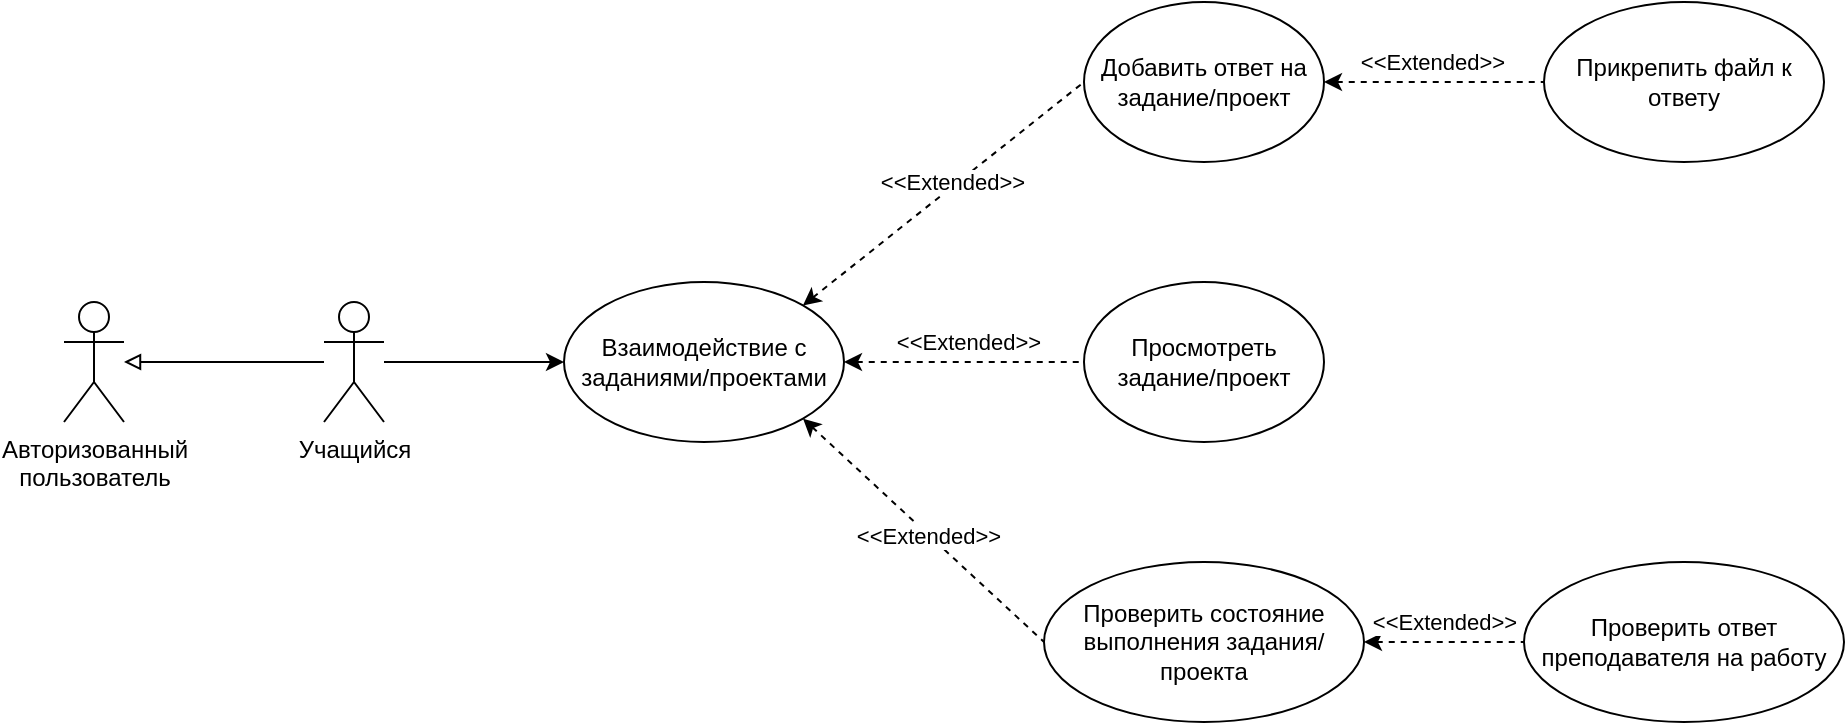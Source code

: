 <mxfile version="24.0.7" type="device">
  <diagram name="Страница — 1" id="EFs4GWEpEsZ1B7nAWKLT">
    <mxGraphModel dx="1221" dy="647" grid="1" gridSize="10" guides="1" tooltips="1" connect="1" arrows="1" fold="1" page="1" pageScale="1" pageWidth="827" pageHeight="1169" math="0" shadow="0">
      <root>
        <mxCell id="0" />
        <mxCell id="1" parent="0" />
        <mxCell id="otvIrn3kZsfT3Yj8fhrY-1" value="Авторизованный&lt;div&gt;пользователь&lt;/div&gt;" style="shape=umlActor;verticalLabelPosition=bottom;verticalAlign=top;html=1;outlineConnect=0;" parent="1" vertex="1">
          <mxGeometry x="60" y="220" width="30" height="60" as="geometry" />
        </mxCell>
        <mxCell id="otvIrn3kZsfT3Yj8fhrY-2" value="Учащийся" style="shape=umlActor;verticalLabelPosition=bottom;verticalAlign=top;html=1;outlineConnect=0;" parent="1" vertex="1">
          <mxGeometry x="190" y="220" width="30" height="60" as="geometry" />
        </mxCell>
        <mxCell id="otvIrn3kZsfT3Yj8fhrY-5" value="" style="endArrow=block;html=1;rounded=0;endFill=0;" parent="1" source="otvIrn3kZsfT3Yj8fhrY-2" target="otvIrn3kZsfT3Yj8fhrY-1" edge="1">
          <mxGeometry width="50" height="50" relative="1" as="geometry">
            <mxPoint x="390" y="360" as="sourcePoint" />
            <mxPoint x="440" y="310" as="targetPoint" />
          </mxGeometry>
        </mxCell>
        <mxCell id="otvIrn3kZsfT3Yj8fhrY-6" value="Взаимодействие с заданиями/проектами" style="ellipse;whiteSpace=wrap;html=1;" parent="1" vertex="1">
          <mxGeometry x="310" y="210" width="140" height="80" as="geometry" />
        </mxCell>
        <mxCell id="otvIrn3kZsfT3Yj8fhrY-7" value="" style="endArrow=classic;html=1;rounded=0;entryX=0;entryY=0.5;entryDx=0;entryDy=0;endFill=1;" parent="1" source="otvIrn3kZsfT3Yj8fhrY-2" target="otvIrn3kZsfT3Yj8fhrY-6" edge="1">
          <mxGeometry width="50" height="50" relative="1" as="geometry">
            <mxPoint x="390" y="360" as="sourcePoint" />
            <mxPoint x="440" y="310" as="targetPoint" />
          </mxGeometry>
        </mxCell>
        <mxCell id="otvIrn3kZsfT3Yj8fhrY-18" value="" style="edgeStyle=orthogonalEdgeStyle;rounded=0;orthogonalLoop=1;jettySize=auto;html=1;startArrow=classic;startFill=1;dashed=1;endArrow=none;endFill=0;" parent="1" source="otvIrn3kZsfT3Yj8fhrY-8" target="otvIrn3kZsfT3Yj8fhrY-17" edge="1">
          <mxGeometry relative="1" as="geometry" />
        </mxCell>
        <mxCell id="otvIrn3kZsfT3Yj8fhrY-19" value="&amp;lt;&amp;lt;Extended&amp;gt;&amp;gt;" style="edgeLabel;html=1;align=center;verticalAlign=middle;resizable=0;points=[];" parent="otvIrn3kZsfT3Yj8fhrY-18" vertex="1" connectable="0">
          <mxGeometry x="-0.024" y="-1" relative="1" as="geometry">
            <mxPoint y="-11" as="offset" />
          </mxGeometry>
        </mxCell>
        <mxCell id="otvIrn3kZsfT3Yj8fhrY-8" value="Добавить ответ на задание/проект" style="ellipse;whiteSpace=wrap;html=1;" parent="1" vertex="1">
          <mxGeometry x="570" y="70" width="120" height="80" as="geometry" />
        </mxCell>
        <mxCell id="otvIrn3kZsfT3Yj8fhrY-9" value="Просмотреть задание/проект" style="ellipse;whiteSpace=wrap;html=1;" parent="1" vertex="1">
          <mxGeometry x="570" y="210" width="120" height="80" as="geometry" />
        </mxCell>
        <mxCell id="otvIrn3kZsfT3Yj8fhrY-16" value="" style="edgeStyle=orthogonalEdgeStyle;rounded=0;orthogonalLoop=1;jettySize=auto;html=1;startArrow=classic;startFill=1;endArrow=none;endFill=0;dashed=1;" parent="1" source="otvIrn3kZsfT3Yj8fhrY-10" target="otvIrn3kZsfT3Yj8fhrY-15" edge="1">
          <mxGeometry relative="1" as="geometry" />
        </mxCell>
        <mxCell id="otvIrn3kZsfT3Yj8fhrY-20" value="&amp;lt;&amp;lt;Extended&amp;gt;&amp;gt;" style="edgeLabel;html=1;align=center;verticalAlign=middle;resizable=0;points=[];" parent="otvIrn3kZsfT3Yj8fhrY-16" vertex="1" connectable="0">
          <mxGeometry x="-0.008" y="1" relative="1" as="geometry">
            <mxPoint y="-9" as="offset" />
          </mxGeometry>
        </mxCell>
        <mxCell id="otvIrn3kZsfT3Yj8fhrY-10" value="Проверить состояние выполнения задания/проекта" style="ellipse;whiteSpace=wrap;html=1;" parent="1" vertex="1">
          <mxGeometry x="550" y="350" width="160" height="80" as="geometry" />
        </mxCell>
        <mxCell id="otvIrn3kZsfT3Yj8fhrY-12" value="" style="endArrow=none;dashed=1;html=1;rounded=0;entryX=0;entryY=0.5;entryDx=0;entryDy=0;exitX=1;exitY=1;exitDx=0;exitDy=0;startArrow=classic;startFill=1;" parent="1" source="otvIrn3kZsfT3Yj8fhrY-6" target="otvIrn3kZsfT3Yj8fhrY-10" edge="1">
          <mxGeometry width="50" height="50" relative="1" as="geometry">
            <mxPoint x="390" y="340" as="sourcePoint" />
            <mxPoint x="440" y="290" as="targetPoint" />
          </mxGeometry>
        </mxCell>
        <mxCell id="otvIrn3kZsfT3Yj8fhrY-21" value="&amp;lt;&amp;lt;Extended&amp;gt;&amp;gt;" style="edgeLabel;html=1;align=center;verticalAlign=middle;resizable=0;points=[];" parent="otvIrn3kZsfT3Yj8fhrY-12" vertex="1" connectable="0">
          <mxGeometry x="0.043" y="-1" relative="1" as="geometry">
            <mxPoint as="offset" />
          </mxGeometry>
        </mxCell>
        <mxCell id="otvIrn3kZsfT3Yj8fhrY-13" value="" style="endArrow=none;dashed=1;html=1;rounded=0;entryX=0;entryY=0.5;entryDx=0;entryDy=0;exitX=1;exitY=0.5;exitDx=0;exitDy=0;startArrow=classic;startFill=1;" parent="1" source="otvIrn3kZsfT3Yj8fhrY-6" target="otvIrn3kZsfT3Yj8fhrY-9" edge="1">
          <mxGeometry width="50" height="50" relative="1" as="geometry">
            <mxPoint x="390" y="340" as="sourcePoint" />
            <mxPoint x="440" y="290" as="targetPoint" />
          </mxGeometry>
        </mxCell>
        <mxCell id="otvIrn3kZsfT3Yj8fhrY-23" value="&amp;lt;&amp;lt;Extended&amp;gt;&amp;gt;" style="edgeLabel;html=1;align=center;verticalAlign=middle;resizable=0;points=[];" parent="otvIrn3kZsfT3Yj8fhrY-13" vertex="1" connectable="0">
          <mxGeometry x="0.028" y="1" relative="1" as="geometry">
            <mxPoint y="-9" as="offset" />
          </mxGeometry>
        </mxCell>
        <mxCell id="otvIrn3kZsfT3Yj8fhrY-14" value="" style="endArrow=none;dashed=1;html=1;rounded=0;entryX=0;entryY=0.5;entryDx=0;entryDy=0;exitX=1;exitY=0;exitDx=0;exitDy=0;startArrow=classic;startFill=1;" parent="1" source="otvIrn3kZsfT3Yj8fhrY-6" target="otvIrn3kZsfT3Yj8fhrY-8" edge="1">
          <mxGeometry width="50" height="50" relative="1" as="geometry">
            <mxPoint x="300" y="220" as="sourcePoint" />
            <mxPoint x="480" y="-10" as="targetPoint" />
          </mxGeometry>
        </mxCell>
        <mxCell id="otvIrn3kZsfT3Yj8fhrY-22" value="&amp;lt;&amp;lt;Extended&amp;gt;&amp;gt;" style="edgeLabel;html=1;align=center;verticalAlign=middle;resizable=0;points=[];" parent="otvIrn3kZsfT3Yj8fhrY-14" vertex="1" connectable="0">
          <mxGeometry x="0.064" y="3" relative="1" as="geometry">
            <mxPoint x="1" as="offset" />
          </mxGeometry>
        </mxCell>
        <mxCell id="otvIrn3kZsfT3Yj8fhrY-15" value="Проверить ответ преподавателя на работу" style="ellipse;whiteSpace=wrap;html=1;" parent="1" vertex="1">
          <mxGeometry x="790" y="350" width="160" height="80" as="geometry" />
        </mxCell>
        <mxCell id="otvIrn3kZsfT3Yj8fhrY-17" value="Прикрепить файл к ответу" style="ellipse;whiteSpace=wrap;html=1;" parent="1" vertex="1">
          <mxGeometry x="800" y="70" width="140" height="80" as="geometry" />
        </mxCell>
      </root>
    </mxGraphModel>
  </diagram>
</mxfile>
